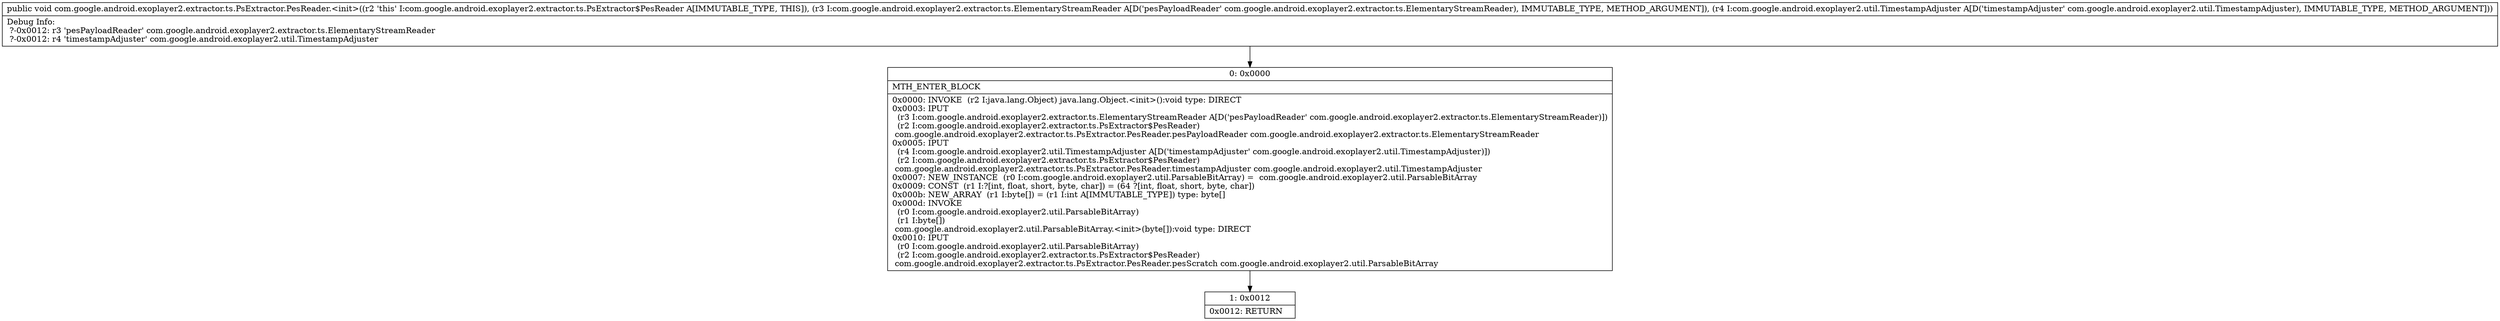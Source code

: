 digraph "CFG forcom.google.android.exoplayer2.extractor.ts.PsExtractor.PesReader.\<init\>(Lcom\/google\/android\/exoplayer2\/extractor\/ts\/ElementaryStreamReader;Lcom\/google\/android\/exoplayer2\/util\/TimestampAdjuster;)V" {
Node_0 [shape=record,label="{0\:\ 0x0000|MTH_ENTER_BLOCK\l|0x0000: INVOKE  (r2 I:java.lang.Object) java.lang.Object.\<init\>():void type: DIRECT \l0x0003: IPUT  \l  (r3 I:com.google.android.exoplayer2.extractor.ts.ElementaryStreamReader A[D('pesPayloadReader' com.google.android.exoplayer2.extractor.ts.ElementaryStreamReader)])\l  (r2 I:com.google.android.exoplayer2.extractor.ts.PsExtractor$PesReader)\l com.google.android.exoplayer2.extractor.ts.PsExtractor.PesReader.pesPayloadReader com.google.android.exoplayer2.extractor.ts.ElementaryStreamReader \l0x0005: IPUT  \l  (r4 I:com.google.android.exoplayer2.util.TimestampAdjuster A[D('timestampAdjuster' com.google.android.exoplayer2.util.TimestampAdjuster)])\l  (r2 I:com.google.android.exoplayer2.extractor.ts.PsExtractor$PesReader)\l com.google.android.exoplayer2.extractor.ts.PsExtractor.PesReader.timestampAdjuster com.google.android.exoplayer2.util.TimestampAdjuster \l0x0007: NEW_INSTANCE  (r0 I:com.google.android.exoplayer2.util.ParsableBitArray) =  com.google.android.exoplayer2.util.ParsableBitArray \l0x0009: CONST  (r1 I:?[int, float, short, byte, char]) = (64 ?[int, float, short, byte, char]) \l0x000b: NEW_ARRAY  (r1 I:byte[]) = (r1 I:int A[IMMUTABLE_TYPE]) type: byte[] \l0x000d: INVOKE  \l  (r0 I:com.google.android.exoplayer2.util.ParsableBitArray)\l  (r1 I:byte[])\l com.google.android.exoplayer2.util.ParsableBitArray.\<init\>(byte[]):void type: DIRECT \l0x0010: IPUT  \l  (r0 I:com.google.android.exoplayer2.util.ParsableBitArray)\l  (r2 I:com.google.android.exoplayer2.extractor.ts.PsExtractor$PesReader)\l com.google.android.exoplayer2.extractor.ts.PsExtractor.PesReader.pesScratch com.google.android.exoplayer2.util.ParsableBitArray \l}"];
Node_1 [shape=record,label="{1\:\ 0x0012|0x0012: RETURN   \l}"];
MethodNode[shape=record,label="{public void com.google.android.exoplayer2.extractor.ts.PsExtractor.PesReader.\<init\>((r2 'this' I:com.google.android.exoplayer2.extractor.ts.PsExtractor$PesReader A[IMMUTABLE_TYPE, THIS]), (r3 I:com.google.android.exoplayer2.extractor.ts.ElementaryStreamReader A[D('pesPayloadReader' com.google.android.exoplayer2.extractor.ts.ElementaryStreamReader), IMMUTABLE_TYPE, METHOD_ARGUMENT]), (r4 I:com.google.android.exoplayer2.util.TimestampAdjuster A[D('timestampAdjuster' com.google.android.exoplayer2.util.TimestampAdjuster), IMMUTABLE_TYPE, METHOD_ARGUMENT]))  | Debug Info:\l  ?\-0x0012: r3 'pesPayloadReader' com.google.android.exoplayer2.extractor.ts.ElementaryStreamReader\l  ?\-0x0012: r4 'timestampAdjuster' com.google.android.exoplayer2.util.TimestampAdjuster\l}"];
MethodNode -> Node_0;
Node_0 -> Node_1;
}


